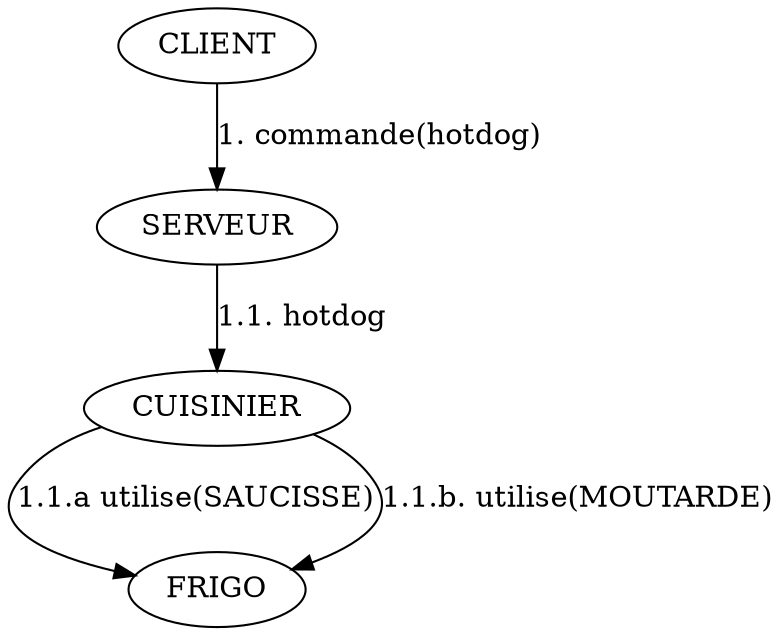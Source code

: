 digraph interactions {
	CLIENT -> SERVEUR [label = "1. commande(hotdog)"];
	SERVEUR -> CUISINIER [label = "1.1. hotdog"];
	CUISINIER -> FRIGO [label = "1.1.a utilise(SAUCISSE)"];
	CUISINIER -> FRIGO [label = "1.1.b. utilise(MOUTARDE)"];
}